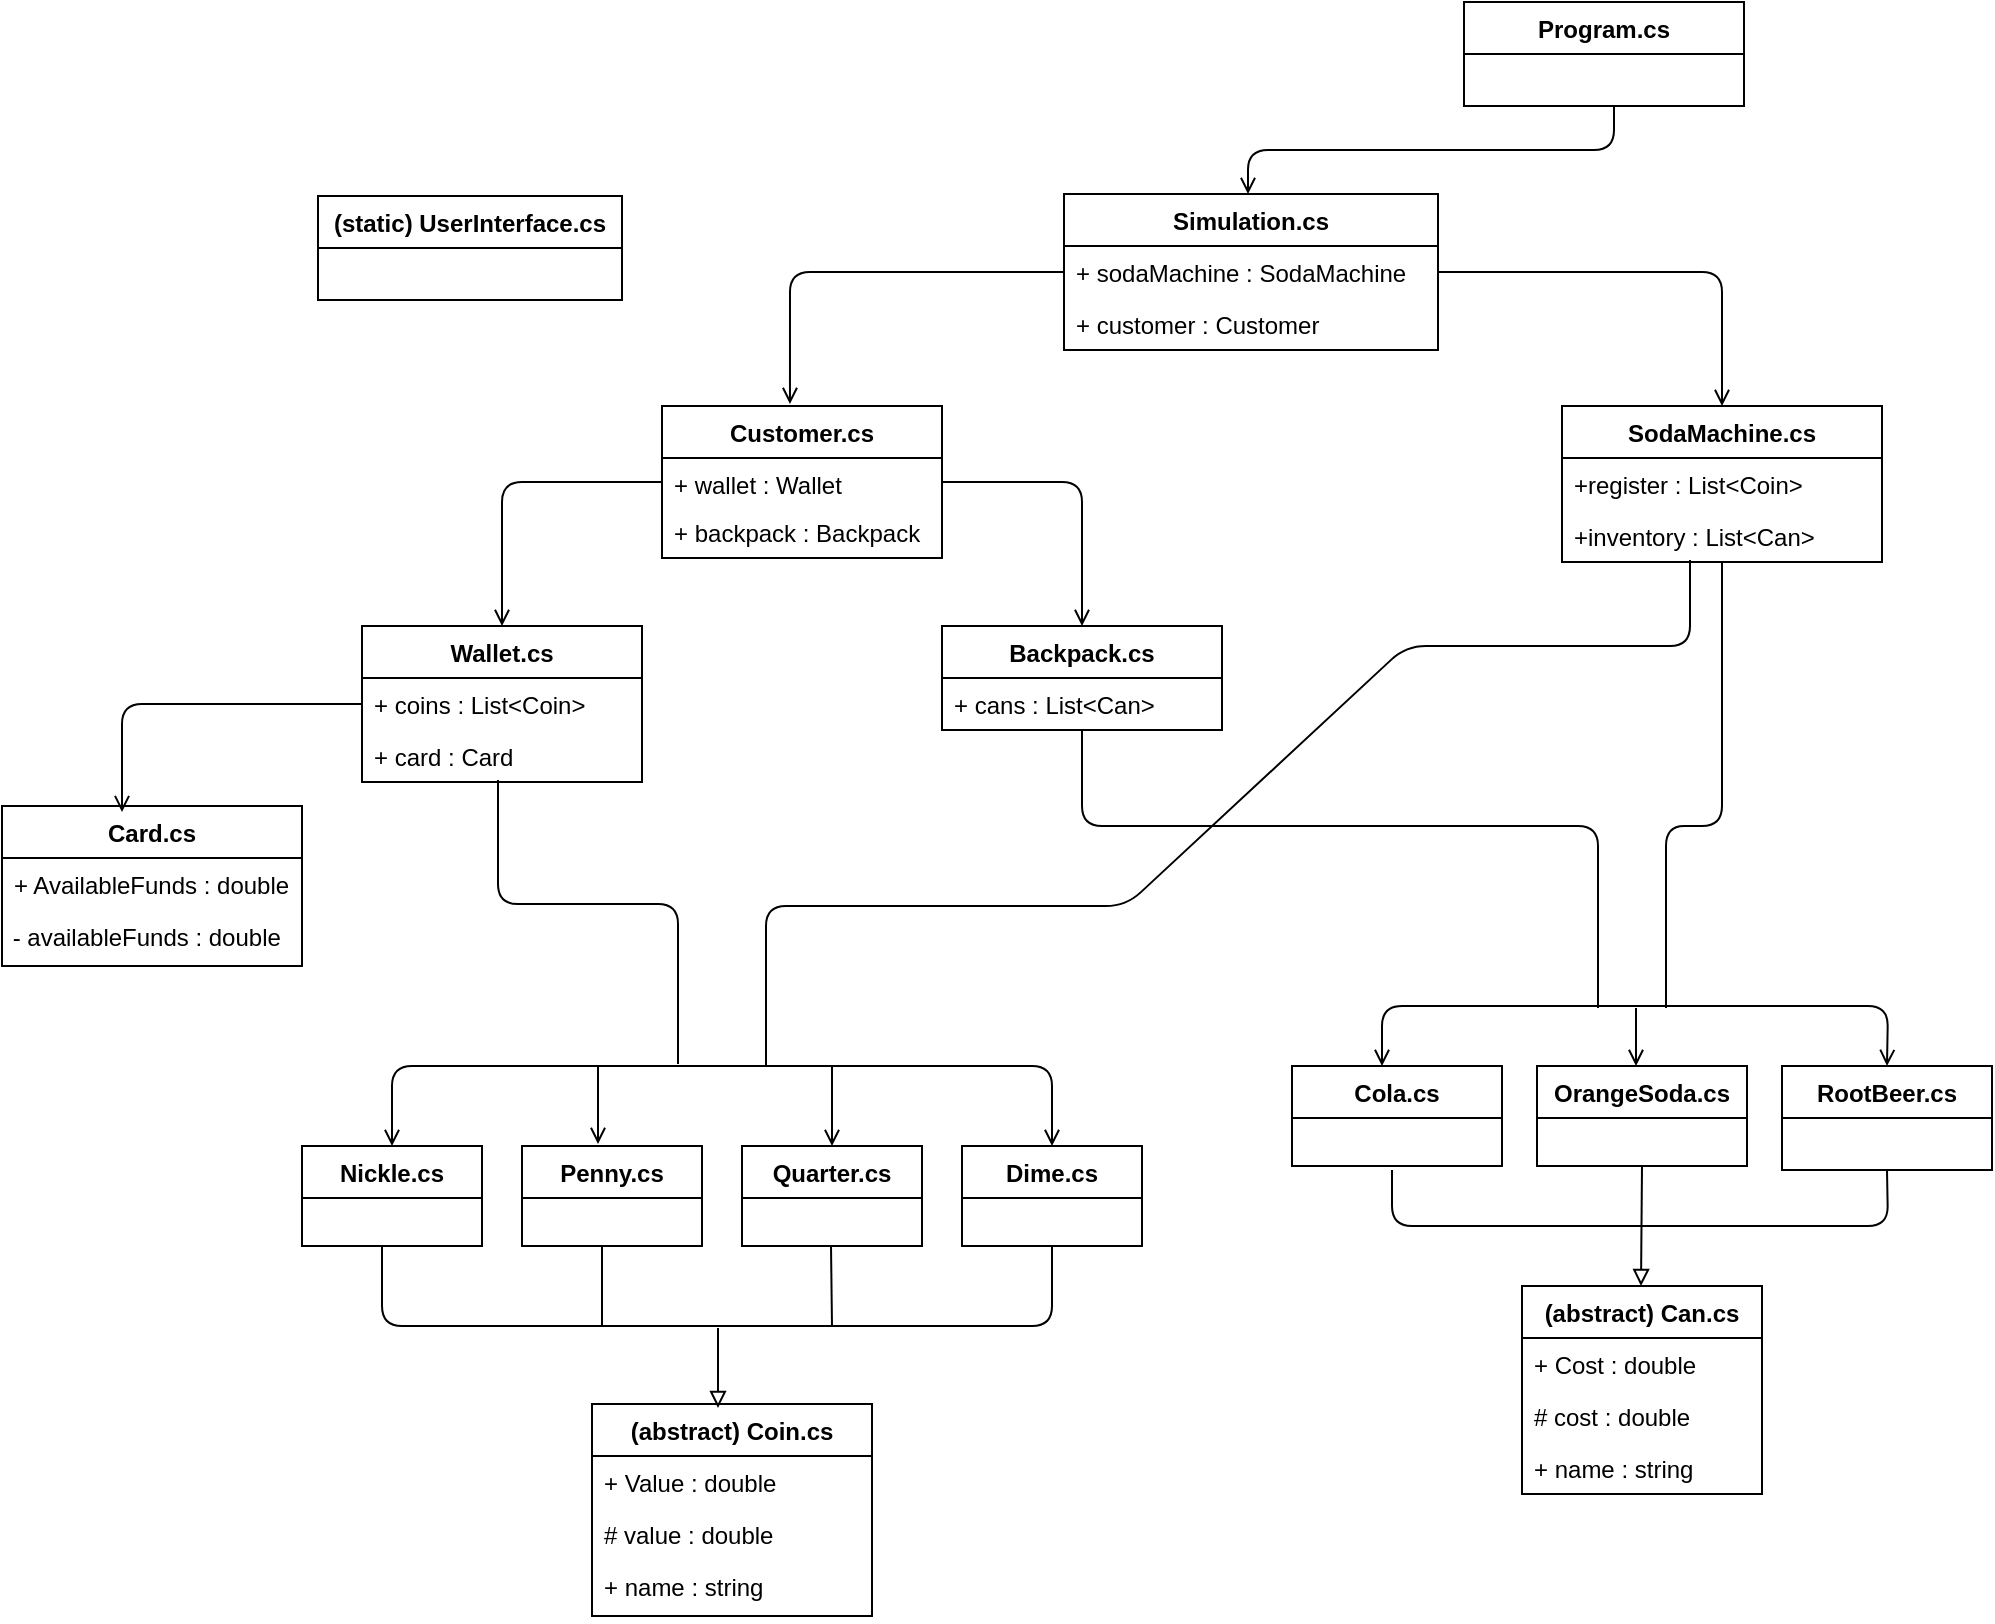 <mxfile version="13.1.3" type="device"><diagram id="1SPgu-kSOG8qWG9xRYTW" name="Page-1"><mxGraphModel dx="1822" dy="1166" grid="0" gridSize="10" guides="0" tooltips="0" connect="1" arrows="1" fold="1" page="0" pageScale="1" pageWidth="850" pageHeight="1100" math="0" shadow="0"><root><mxCell id="0"/><mxCell id="1" parent="0"/><mxCell id="NsNLAOjilf0gJopZ5pEn-26" value="Penny.cs" style="swimlane;fontStyle=1;childLayout=stackLayout;horizontal=1;startSize=26;fillColor=none;horizontalStack=0;resizeParent=1;resizeParentMax=0;resizeLast=0;collapsible=1;marginBottom=0;" parent="1" vertex="1"><mxGeometry x="70" y="440" width="90" height="50" as="geometry"/></mxCell><mxCell id="NsNLAOjilf0gJopZ5pEn-24" value="Quarter.cs" style="swimlane;fontStyle=1;childLayout=stackLayout;horizontal=1;startSize=26;fillColor=none;horizontalStack=0;resizeParent=1;resizeParentMax=0;resizeLast=0;collapsible=1;marginBottom=0;" parent="1" vertex="1"><mxGeometry x="180" y="440" width="90" height="50" as="geometry"/></mxCell><mxCell id="NsNLAOjilf0gJopZ5pEn-23" value="Dime.cs" style="swimlane;fontStyle=1;childLayout=stackLayout;horizontal=1;startSize=26;fillColor=none;horizontalStack=0;resizeParent=1;resizeParentMax=0;resizeLast=0;collapsible=1;marginBottom=0;" parent="1" vertex="1"><mxGeometry x="290" y="440" width="90" height="50" as="geometry"/></mxCell><mxCell id="NsNLAOjilf0gJopZ5pEn-25" value="Nickle.cs" style="swimlane;fontStyle=1;childLayout=stackLayout;horizontal=1;startSize=26;fillColor=none;horizontalStack=0;resizeParent=1;resizeParentMax=0;resizeLast=0;collapsible=1;marginBottom=0;" parent="1" vertex="1"><mxGeometry x="-40" y="440" width="90" height="50" as="geometry"/></mxCell><mxCell id="NsNLAOjilf0gJopZ5pEn-6" value="Cola.cs" style="swimlane;fontStyle=1;childLayout=stackLayout;horizontal=1;startSize=26;fillColor=none;horizontalStack=0;resizeParent=1;resizeParentMax=0;resizeLast=0;collapsible=1;marginBottom=0;" parent="1" vertex="1"><mxGeometry x="455" y="400" width="105" height="50" as="geometry"/></mxCell><mxCell id="NsNLAOjilf0gJopZ5pEn-5" value="OrangeSoda.cs" style="swimlane;fontStyle=1;childLayout=stackLayout;horizontal=1;startSize=26;fillColor=none;horizontalStack=0;resizeParent=1;resizeParentMax=0;resizeLast=0;collapsible=1;marginBottom=0;" parent="1" vertex="1"><mxGeometry x="577.5" y="400" width="105" height="50" as="geometry"/></mxCell><mxCell id="NsNLAOjilf0gJopZ5pEn-8" value="RootBeer.cs" style="swimlane;fontStyle=1;childLayout=stackLayout;horizontal=1;startSize=26;fillColor=none;horizontalStack=0;resizeParent=1;resizeParentMax=0;resizeLast=0;collapsible=1;marginBottom=0;" parent="1" vertex="1"><mxGeometry x="700" y="400" width="105" height="52" as="geometry"/></mxCell><mxCell id="NsNLAOjilf0gJopZ5pEn-42" style="edgeStyle=orthogonalEdgeStyle;rounded=1;orthogonalLoop=1;jettySize=auto;html=1;entryX=0.4;entryY=0.038;entryDx=0;entryDy=0;entryPerimeter=0;startArrow=none;startFill=0;endArrow=open;endFill=0;" parent="1" source="NsNLAOjilf0gJopZ5pEn-18" target="NsNLAOjilf0gJopZ5pEn-21" edge="1"><mxGeometry relative="1" as="geometry"/></mxCell><mxCell id="NsNLAOjilf0gJopZ5pEn-32" value="" style="endArrow=open;startArrow=open;html=1;entryX=0.5;entryY=0;entryDx=0;entryDy=0;exitX=0.5;exitY=0;exitDx=0;exitDy=0;endFill=0;startFill=0;" parent="1" source="NsNLAOjilf0gJopZ5pEn-25" target="NsNLAOjilf0gJopZ5pEn-23" edge="1"><mxGeometry width="50" height="50" relative="1" as="geometry"><mxPoint y="430" as="sourcePoint"/><mxPoint x="290" y="340" as="targetPoint"/><Array as="points"><mxPoint x="5" y="400"/><mxPoint x="335" y="400"/></Array></mxGeometry></mxCell><mxCell id="NsNLAOjilf0gJopZ5pEn-33" value="" style="endArrow=none;html=1;" parent="1" edge="1"><mxGeometry width="50" height="50" relative="1" as="geometry"><mxPoint x="148" y="399" as="sourcePoint"/><mxPoint x="58" y="257" as="targetPoint"/><Array as="points"><mxPoint x="148" y="319"/><mxPoint x="58" y="319"/></Array></mxGeometry></mxCell><mxCell id="NsNLAOjilf0gJopZ5pEn-34" value="" style="endArrow=none;html=1;entryX=0.4;entryY=0.962;entryDx=0;entryDy=0;entryPerimeter=0;" parent="1" target="NsNLAOjilf0gJopZ5pEn-3" edge="1"><mxGeometry width="50" height="50" relative="1" as="geometry"><mxPoint x="192" y="400" as="sourcePoint"/><mxPoint x="622" y="150" as="targetPoint"/><Array as="points"><mxPoint x="192" y="320"/><mxPoint x="372" y="320"/><mxPoint x="512" y="190"/><mxPoint x="654" y="190"/></Array></mxGeometry></mxCell><mxCell id="NsNLAOjilf0gJopZ5pEn-35" value="" style="endArrow=open;html=1;endFill=0;" parent="1" edge="1"><mxGeometry width="50" height="50" relative="1" as="geometry"><mxPoint x="108" y="400" as="sourcePoint"/><mxPoint x="108" y="439" as="targetPoint"/></mxGeometry></mxCell><mxCell id="NsNLAOjilf0gJopZ5pEn-36" value="" style="endArrow=open;html=1;entryX=0.5;entryY=0;entryDx=0;entryDy=0;endFill=0;" parent="1" target="NsNLAOjilf0gJopZ5pEn-24" edge="1"><mxGeometry width="50" height="50" relative="1" as="geometry"><mxPoint x="225" y="400" as="sourcePoint"/><mxPoint x="250" y="350" as="targetPoint"/></mxGeometry></mxCell><mxCell id="NsNLAOjilf0gJopZ5pEn-38" value="" style="endArrow=none;html=1;exitX=0.5;exitY=1;exitDx=0;exitDy=0;" parent="1" source="NsNLAOjilf0gJopZ5pEn-23" edge="1"><mxGeometry width="50" height="50" relative="1" as="geometry"><mxPoint x="300" y="530" as="sourcePoint"/><mxPoint y="490" as="targetPoint"/><Array as="points"><mxPoint x="335" y="530"/><mxPoint y="530"/></Array></mxGeometry></mxCell><mxCell id="NsNLAOjilf0gJopZ5pEn-37" value="" style="endArrow=block;html=1;endFill=0;" parent="1" edge="1"><mxGeometry width="50" height="50" relative="1" as="geometry"><mxPoint x="168" y="531" as="sourcePoint"/><mxPoint x="168" y="571" as="targetPoint"/></mxGeometry></mxCell><mxCell id="NsNLAOjilf0gJopZ5pEn-39" value="" style="endArrow=none;html=1;" parent="1" edge="1"><mxGeometry width="50" height="50" relative="1" as="geometry"><mxPoint x="110" y="530" as="sourcePoint"/><mxPoint x="110" y="490" as="targetPoint"/></mxGeometry></mxCell><mxCell id="NsNLAOjilf0gJopZ5pEn-40" value="" style="endArrow=none;html=1;" parent="1" edge="1"><mxGeometry width="50" height="50" relative="1" as="geometry"><mxPoint x="225" y="530" as="sourcePoint"/><mxPoint x="224.5" y="490" as="targetPoint"/><Array as="points"/></mxGeometry></mxCell><mxCell id="NsNLAOjilf0gJopZ5pEn-41" value="" style="endArrow=open;startArrow=open;html=1;startFill=0;endFill=0;entryX=0.5;entryY=0;entryDx=0;entryDy=0;" parent="1" target="NsNLAOjilf0gJopZ5pEn-8" edge="1"><mxGeometry width="50" height="50" relative="1" as="geometry"><mxPoint x="500" y="400" as="sourcePoint"/><mxPoint x="550" y="350" as="targetPoint"/><Array as="points"><mxPoint x="500" y="370"/><mxPoint x="753" y="370"/></Array></mxGeometry></mxCell><mxCell id="NsNLAOjilf0gJopZ5pEn-21" value="Card.cs" style="swimlane;fontStyle=1;childLayout=stackLayout;horizontal=1;startSize=26;fillColor=none;horizontalStack=0;resizeParent=1;resizeParentMax=0;resizeLast=0;collapsible=1;marginBottom=0;" parent="1" vertex="1"><mxGeometry x="-190" y="270" width="150" height="80" as="geometry"/></mxCell><mxCell id="NsNLAOjilf0gJopZ5pEn-22" value="+ AvailableFunds : double" style="text;strokeColor=none;fillColor=none;align=left;verticalAlign=top;spacingLeft=4;spacingRight=4;overflow=hidden;rotatable=0;points=[[0,0.5],[1,0.5]];portConstraint=eastwest;" parent="NsNLAOjilf0gJopZ5pEn-21" vertex="1"><mxGeometry y="26" width="150" height="26" as="geometry"/></mxCell><mxCell id="79-_bDk2ah00MvYBRrhU-5" value="&lt;span style=&quot;color: rgb(0 , 0 , 0) ; font-family: &amp;#34;helvetica&amp;#34; ; font-size: 12px ; font-style: normal ; font-weight: 400 ; letter-spacing: normal ; text-align: left ; text-indent: 0px ; text-transform: none ; word-spacing: 0px ; background-color: rgb(255 , 255 , 255) ; float: none ; display: inline&quot;&gt;&amp;nbsp;- availableFunds : double&lt;/span&gt;" style="text;whiteSpace=wrap;html=1;" parent="NsNLAOjilf0gJopZ5pEn-21" vertex="1"><mxGeometry y="52" width="150" height="28" as="geometry"/></mxCell><mxCell id="NsNLAOjilf0gJopZ5pEn-44" style="edgeStyle=orthogonalEdgeStyle;rounded=1;orthogonalLoop=1;jettySize=auto;html=1;startArrow=none;startFill=0;endArrow=none;endFill=0;" parent="1" source="NsNLAOjilf0gJopZ5pEn-1" edge="1"><mxGeometry relative="1" as="geometry"><mxPoint x="642" y="371" as="targetPoint"/><Array as="points"><mxPoint x="670" y="280"/><mxPoint x="642" y="280"/><mxPoint x="642" y="371"/></Array></mxGeometry></mxCell><mxCell id="NsNLAOjilf0gJopZ5pEn-1" value="SodaMachine.cs&#10;" style="swimlane;fontStyle=1;align=center;verticalAlign=top;childLayout=stackLayout;horizontal=1;startSize=26;horizontalStack=0;resizeParent=1;resizeParentMax=0;resizeLast=0;collapsible=1;marginBottom=0;" parent="1" vertex="1"><mxGeometry x="590" y="70" width="160" height="78" as="geometry"><mxRectangle x="360" y="110" width="110" height="26" as="alternateBounds"/></mxGeometry></mxCell><mxCell id="NsNLAOjilf0gJopZ5pEn-2" value="+register : List&lt;Coin&gt;" style="text;strokeColor=none;fillColor=none;align=left;verticalAlign=top;spacingLeft=4;spacingRight=4;overflow=hidden;rotatable=0;points=[[0,0.5],[1,0.5]];portConstraint=eastwest;" parent="NsNLAOjilf0gJopZ5pEn-1" vertex="1"><mxGeometry y="26" width="160" height="26" as="geometry"/></mxCell><mxCell id="NsNLAOjilf0gJopZ5pEn-3" value="+inventory : List&lt;Can&gt;" style="text;strokeColor=none;fillColor=none;align=left;verticalAlign=top;spacingLeft=4;spacingRight=4;overflow=hidden;rotatable=0;points=[[0,0.5],[1,0.5]];portConstraint=eastwest;" parent="NsNLAOjilf0gJopZ5pEn-1" vertex="1"><mxGeometry y="52" width="160" height="26" as="geometry"/></mxCell><mxCell id="NsNLAOjilf0gJopZ5pEn-45" style="edgeStyle=orthogonalEdgeStyle;rounded=1;orthogonalLoop=1;jettySize=auto;html=1;startArrow=none;startFill=0;endArrow=open;endFill=0;" parent="1" source="NsNLAOjilf0gJopZ5pEn-15" target="NsNLAOjilf0gJopZ5pEn-18" edge="1"><mxGeometry relative="1" as="geometry"/></mxCell><mxCell id="NsNLAOjilf0gJopZ5pEn-46" style="edgeStyle=orthogonalEdgeStyle;rounded=1;orthogonalLoop=1;jettySize=auto;html=1;startArrow=none;startFill=0;endArrow=open;endFill=0;entryX=0.5;entryY=0;entryDx=0;entryDy=0;" parent="1" source="NsNLAOjilf0gJopZ5pEn-15" target="NsNLAOjilf0gJopZ5pEn-13" edge="1"><mxGeometry relative="1" as="geometry"><mxPoint x="350" y="170" as="targetPoint"/><Array as="points"><mxPoint x="350" y="108"/></Array></mxGeometry></mxCell><mxCell id="NsNLAOjilf0gJopZ5pEn-15" value="Customer.cs" style="swimlane;fontStyle=1;childLayout=stackLayout;horizontal=1;startSize=26;fillColor=none;horizontalStack=0;resizeParent=1;resizeParentMax=0;resizeLast=0;collapsible=1;marginBottom=0;" parent="1" vertex="1"><mxGeometry x="140" y="70" width="140" height="76" as="geometry"/></mxCell><mxCell id="NsNLAOjilf0gJopZ5pEn-16" value="+ wallet : Wallet" style="text;strokeColor=none;fillColor=none;align=left;verticalAlign=top;spacingLeft=4;spacingRight=4;overflow=hidden;rotatable=0;points=[[0,0.5],[1,0.5]];portConstraint=eastwest;" parent="NsNLAOjilf0gJopZ5pEn-15" vertex="1"><mxGeometry y="26" width="140" height="24" as="geometry"/></mxCell><mxCell id="NsNLAOjilf0gJopZ5pEn-17" value="+ backpack : Backpack" style="text;strokeColor=none;fillColor=none;align=left;verticalAlign=top;spacingLeft=4;spacingRight=4;overflow=hidden;rotatable=0;points=[[0,0.5],[1,0.5]];portConstraint=eastwest;" parent="NsNLAOjilf0gJopZ5pEn-15" vertex="1"><mxGeometry y="50" width="140" height="26" as="geometry"/></mxCell><mxCell id="NsNLAOjilf0gJopZ5pEn-18" value="Wallet.cs" style="swimlane;fontStyle=1;childLayout=stackLayout;horizontal=1;startSize=26;fillColor=none;horizontalStack=0;resizeParent=1;resizeParentMax=0;resizeLast=0;collapsible=1;marginBottom=0;" parent="1" vertex="1"><mxGeometry x="-10" y="180" width="140" height="78" as="geometry"/></mxCell><mxCell id="NsNLAOjilf0gJopZ5pEn-19" value="+ coins : List&lt;Coin&gt;" style="text;strokeColor=none;fillColor=none;align=left;verticalAlign=top;spacingLeft=4;spacingRight=4;overflow=hidden;rotatable=0;points=[[0,0.5],[1,0.5]];portConstraint=eastwest;" parent="NsNLAOjilf0gJopZ5pEn-18" vertex="1"><mxGeometry y="26" width="140" height="26" as="geometry"/></mxCell><mxCell id="NsNLAOjilf0gJopZ5pEn-20" value="+ card : Card" style="text;strokeColor=none;fillColor=none;align=left;verticalAlign=top;spacingLeft=4;spacingRight=4;overflow=hidden;rotatable=0;points=[[0,0.5],[1,0.5]];portConstraint=eastwest;" parent="NsNLAOjilf0gJopZ5pEn-18" vertex="1"><mxGeometry y="52" width="140" height="26" as="geometry"/></mxCell><mxCell id="NsNLAOjilf0gJopZ5pEn-43" style="edgeStyle=orthogonalEdgeStyle;rounded=1;orthogonalLoop=1;jettySize=auto;html=1;startArrow=none;startFill=0;endArrow=none;endFill=0;" parent="1" source="NsNLAOjilf0gJopZ5pEn-13" edge="1"><mxGeometry relative="1" as="geometry"><Array as="points"><mxPoint x="350" y="280"/><mxPoint x="608" y="280"/></Array><mxPoint x="608" y="371" as="targetPoint"/></mxGeometry></mxCell><mxCell id="NsNLAOjilf0gJopZ5pEn-13" value="Backpack.cs" style="swimlane;fontStyle=1;childLayout=stackLayout;horizontal=1;startSize=26;fillColor=none;horizontalStack=0;resizeParent=1;resizeParentMax=0;resizeLast=0;collapsible=1;marginBottom=0;" parent="1" vertex="1"><mxGeometry x="280" y="180" width="140" height="52" as="geometry"/></mxCell><mxCell id="NsNLAOjilf0gJopZ5pEn-14" value="+ cans : List&lt;Can&gt;" style="text;strokeColor=none;fillColor=none;align=left;verticalAlign=top;spacingLeft=4;spacingRight=4;overflow=hidden;rotatable=0;points=[[0,0.5],[1,0.5]];portConstraint=eastwest;" parent="NsNLAOjilf0gJopZ5pEn-13" vertex="1"><mxGeometry y="26" width="140" height="26" as="geometry"/></mxCell><mxCell id="NsNLAOjilf0gJopZ5pEn-47" style="edgeStyle=orthogonalEdgeStyle;rounded=1;orthogonalLoop=1;jettySize=auto;html=1;entryX=0.457;entryY=-0.013;entryDx=0;entryDy=0;entryPerimeter=0;startArrow=none;startFill=0;endArrow=open;endFill=0;exitX=0;exitY=0.5;exitDx=0;exitDy=0;" parent="1" source="hBDzcMfYFrdVaNmVIvWy-3" target="NsNLAOjilf0gJopZ5pEn-15" edge="1"><mxGeometry relative="1" as="geometry"/></mxCell><mxCell id="NsNLAOjilf0gJopZ5pEn-48" style="edgeStyle=orthogonalEdgeStyle;rounded=1;orthogonalLoop=1;jettySize=auto;html=1;entryX=0.5;entryY=0;entryDx=0;entryDy=0;startArrow=none;startFill=0;endArrow=open;endFill=0;exitX=1;exitY=0.5;exitDx=0;exitDy=0;" parent="1" source="hBDzcMfYFrdVaNmVIvWy-2" target="NsNLAOjilf0gJopZ5pEn-1" edge="1"><mxGeometry relative="1" as="geometry"/></mxCell><mxCell id="NsNLAOjilf0gJopZ5pEn-49" value="" style="endArrow=none;html=1;exitX=0.5;exitY=1;exitDx=0;exitDy=0;" parent="1" source="NsNLAOjilf0gJopZ5pEn-8" edge="1"><mxGeometry width="50" height="50" relative="1" as="geometry"><mxPoint x="770" y="480" as="sourcePoint"/><mxPoint x="505" y="452" as="targetPoint"/><Array as="points"><mxPoint x="753" y="480"/><mxPoint x="505" y="480"/></Array></mxGeometry></mxCell><mxCell id="NsNLAOjilf0gJopZ5pEn-9" value="(abstract) Can.cs" style="swimlane;fontStyle=1;childLayout=stackLayout;horizontal=1;startSize=26;fillColor=none;horizontalStack=0;resizeParent=1;resizeParentMax=0;resizeLast=0;collapsible=1;marginBottom=0;" parent="1" vertex="1"><mxGeometry x="570" y="510" width="120" height="104" as="geometry"/></mxCell><mxCell id="NsNLAOjilf0gJopZ5pEn-10" value="+ Cost : double" style="text;strokeColor=none;fillColor=none;align=left;verticalAlign=top;spacingLeft=4;spacingRight=4;overflow=hidden;rotatable=0;points=[[0,0.5],[1,0.5]];portConstraint=eastwest;" parent="NsNLAOjilf0gJopZ5pEn-9" vertex="1"><mxGeometry y="26" width="120" height="26" as="geometry"/></mxCell><mxCell id="NsNLAOjilf0gJopZ5pEn-11" value="# cost : double" style="text;strokeColor=none;fillColor=none;align=left;verticalAlign=top;spacingLeft=4;spacingRight=4;overflow=hidden;rotatable=0;points=[[0,0.5],[1,0.5]];portConstraint=eastwest;" parent="NsNLAOjilf0gJopZ5pEn-9" vertex="1"><mxGeometry y="52" width="120" height="26" as="geometry"/></mxCell><mxCell id="79-_bDk2ah00MvYBRrhU-2" value="+ name : string" style="text;strokeColor=none;fillColor=none;align=left;verticalAlign=top;spacingLeft=4;spacingRight=4;overflow=hidden;rotatable=0;points=[[0,0.5],[1,0.5]];portConstraint=eastwest;" parent="NsNLAOjilf0gJopZ5pEn-9" vertex="1"><mxGeometry y="78" width="120" height="26" as="geometry"/></mxCell><mxCell id="NsNLAOjilf0gJopZ5pEn-50" value="" style="endArrow=block;html=1;endFill=0;exitX=0.5;exitY=1;exitDx=0;exitDy=0;" parent="1" source="NsNLAOjilf0gJopZ5pEn-5" edge="1"><mxGeometry width="50" height="50" relative="1" as="geometry"><mxPoint x="629.5" y="460" as="sourcePoint"/><mxPoint x="629.5" y="510" as="targetPoint"/></mxGeometry></mxCell><mxCell id="hBDzcMfYFrdVaNmVIvWy-6" style="edgeStyle=orthogonalEdgeStyle;rounded=1;orthogonalLoop=1;jettySize=auto;html=1;startArrow=none;startFill=0;endArrow=open;endFill=0;" parent="1" source="NsNLAOjilf0gJopZ5pEn-4" target="hBDzcMfYFrdVaNmVIvWy-2" edge="1"><mxGeometry relative="1" as="geometry"><Array as="points"><mxPoint x="616" y="-58"/><mxPoint x="433" y="-58"/></Array></mxGeometry></mxCell><mxCell id="hBDzcMfYFrdVaNmVIvWy-2" value="Simulation.cs" style="swimlane;fontStyle=1;childLayout=stackLayout;horizontal=1;startSize=26;fillColor=none;horizontalStack=0;resizeParent=1;resizeParentMax=0;resizeLast=0;collapsible=1;marginBottom=0;" parent="1" vertex="1"><mxGeometry x="341" y="-36" width="187" height="78" as="geometry"/></mxCell><mxCell id="hBDzcMfYFrdVaNmVIvWy-3" value="+ sodaMachine : SodaMachine" style="text;strokeColor=none;fillColor=none;align=left;verticalAlign=top;spacingLeft=4;spacingRight=4;overflow=hidden;rotatable=0;points=[[0,0.5],[1,0.5]];portConstraint=eastwest;" parent="hBDzcMfYFrdVaNmVIvWy-2" vertex="1"><mxGeometry y="26" width="187" height="26" as="geometry"/></mxCell><mxCell id="hBDzcMfYFrdVaNmVIvWy-4" value="+ customer : Customer" style="text;strokeColor=none;fillColor=none;align=left;verticalAlign=top;spacingLeft=4;spacingRight=4;overflow=hidden;rotatable=0;points=[[0,0.5],[1,0.5]];portConstraint=eastwest;" parent="hBDzcMfYFrdVaNmVIvWy-2" vertex="1"><mxGeometry y="52" width="187" height="26" as="geometry"/></mxCell><mxCell id="NsNLAOjilf0gJopZ5pEn-4" value="Program.cs" style="swimlane;fontStyle=1;childLayout=stackLayout;horizontal=1;startSize=26;fillColor=none;horizontalStack=0;resizeParent=1;resizeParentMax=0;resizeLast=0;collapsible=1;marginBottom=0;" parent="1" vertex="1"><mxGeometry x="541" y="-132" width="140" height="52" as="geometry"/></mxCell><mxCell id="NsNLAOjilf0gJopZ5pEn-12" value="(static) UserInterface.cs" style="swimlane;fontStyle=1;childLayout=stackLayout;horizontal=1;startSize=26;fillColor=none;horizontalStack=0;resizeParent=1;resizeParentMax=0;resizeLast=0;collapsible=1;marginBottom=0;" parent="1" vertex="1"><mxGeometry x="-32" y="-35" width="152" height="52" as="geometry"/></mxCell><mxCell id="79-_bDk2ah00MvYBRrhU-4" value="" style="endArrow=open;html=1;endFill=0;" parent="1" edge="1"><mxGeometry width="50" height="50" relative="1" as="geometry"><mxPoint x="627" y="371" as="sourcePoint"/><mxPoint x="627" y="400" as="targetPoint"/></mxGeometry></mxCell><mxCell id="NsNLAOjilf0gJopZ5pEn-27" value="(abstract) Coin.cs" style="swimlane;fontStyle=1;childLayout=stackLayout;horizontal=1;startSize=26;fillColor=none;horizontalStack=0;resizeParent=1;resizeParentMax=0;resizeLast=0;collapsible=1;marginBottom=0;" parent="1" vertex="1"><mxGeometry x="105" y="569" width="140" height="106" as="geometry"/></mxCell><mxCell id="NsNLAOjilf0gJopZ5pEn-28" value="+ Value : double" style="text;strokeColor=none;fillColor=none;align=left;verticalAlign=top;spacingLeft=4;spacingRight=4;overflow=hidden;rotatable=0;points=[[0,0.5],[1,0.5]];portConstraint=eastwest;" parent="NsNLAOjilf0gJopZ5pEn-27" vertex="1"><mxGeometry y="26" width="140" height="26" as="geometry"/></mxCell><mxCell id="NsNLAOjilf0gJopZ5pEn-29" value="# value : double&#10;" style="text;strokeColor=none;fillColor=none;align=left;verticalAlign=top;spacingLeft=4;spacingRight=4;overflow=hidden;rotatable=0;points=[[0,0.5],[1,0.5]];portConstraint=eastwest;" parent="NsNLAOjilf0gJopZ5pEn-27" vertex="1"><mxGeometry y="52" width="140" height="26" as="geometry"/></mxCell><mxCell id="79-_bDk2ah00MvYBRrhU-1" value="+ name : string" style="text;strokeColor=none;fillColor=none;align=left;verticalAlign=top;spacingLeft=4;spacingRight=4;overflow=hidden;rotatable=0;points=[[0,0.5],[1,0.5]];portConstraint=eastwest;" parent="NsNLAOjilf0gJopZ5pEn-27" vertex="1"><mxGeometry y="78" width="140" height="28" as="geometry"/></mxCell></root></mxGraphModel></diagram></mxfile>